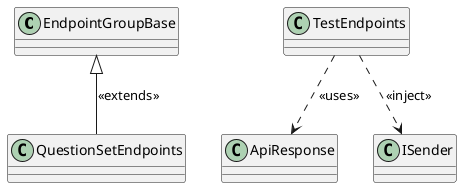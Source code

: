 @startuml
EndpointGroupBase <|-- QuestionSetEndpoints : <<extends>>
TestEndpoints ..> ApiResponse : <<uses>>
TestEndpoints ..> ISender : <<inject>>
@enduml